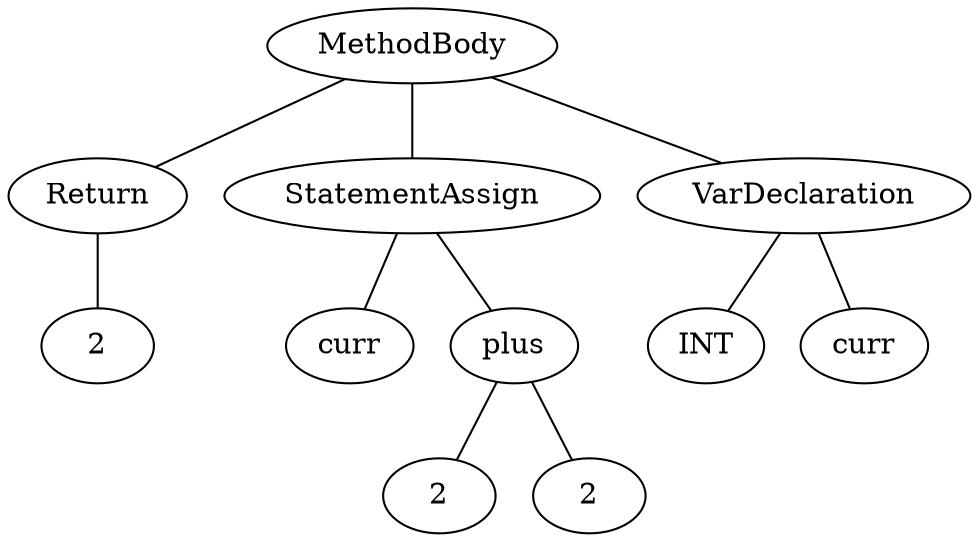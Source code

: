 graph my_graph {
s2_9253472	[ label = 2];
s2_9253536	[ label = 2];
s2_9253808	[ label = 2];
sINT_9253328	[ label = INT];
sMethodBody_9253872	[ label = MethodBody];
sReturn_9253872	[ label = Return];
sStatementAssign_9253712	[ label = StatementAssign];
sVarDeclaration_9253376	[ label = VarDeclaration];
scurr_9253376	[ label = curr];
scurr_9253712	[ label = curr];
splus_9253600	[ label = plus];
	sMethodBody_9253872 -- sVarDeclaration_9253376;
	sMethodBody_9253872 -- sStatementAssign_9253712;
	sMethodBody_9253872 -- sReturn_9253872;
	sReturn_9253872 -- s2_9253808;
	sStatementAssign_9253712 -- scurr_9253712;
	sStatementAssign_9253712 -- splus_9253600;
	sVarDeclaration_9253376 -- sINT_9253328;
	sVarDeclaration_9253376 -- scurr_9253376;
	splus_9253600 -- s2_9253472;
	splus_9253600 -- s2_9253536;
}
